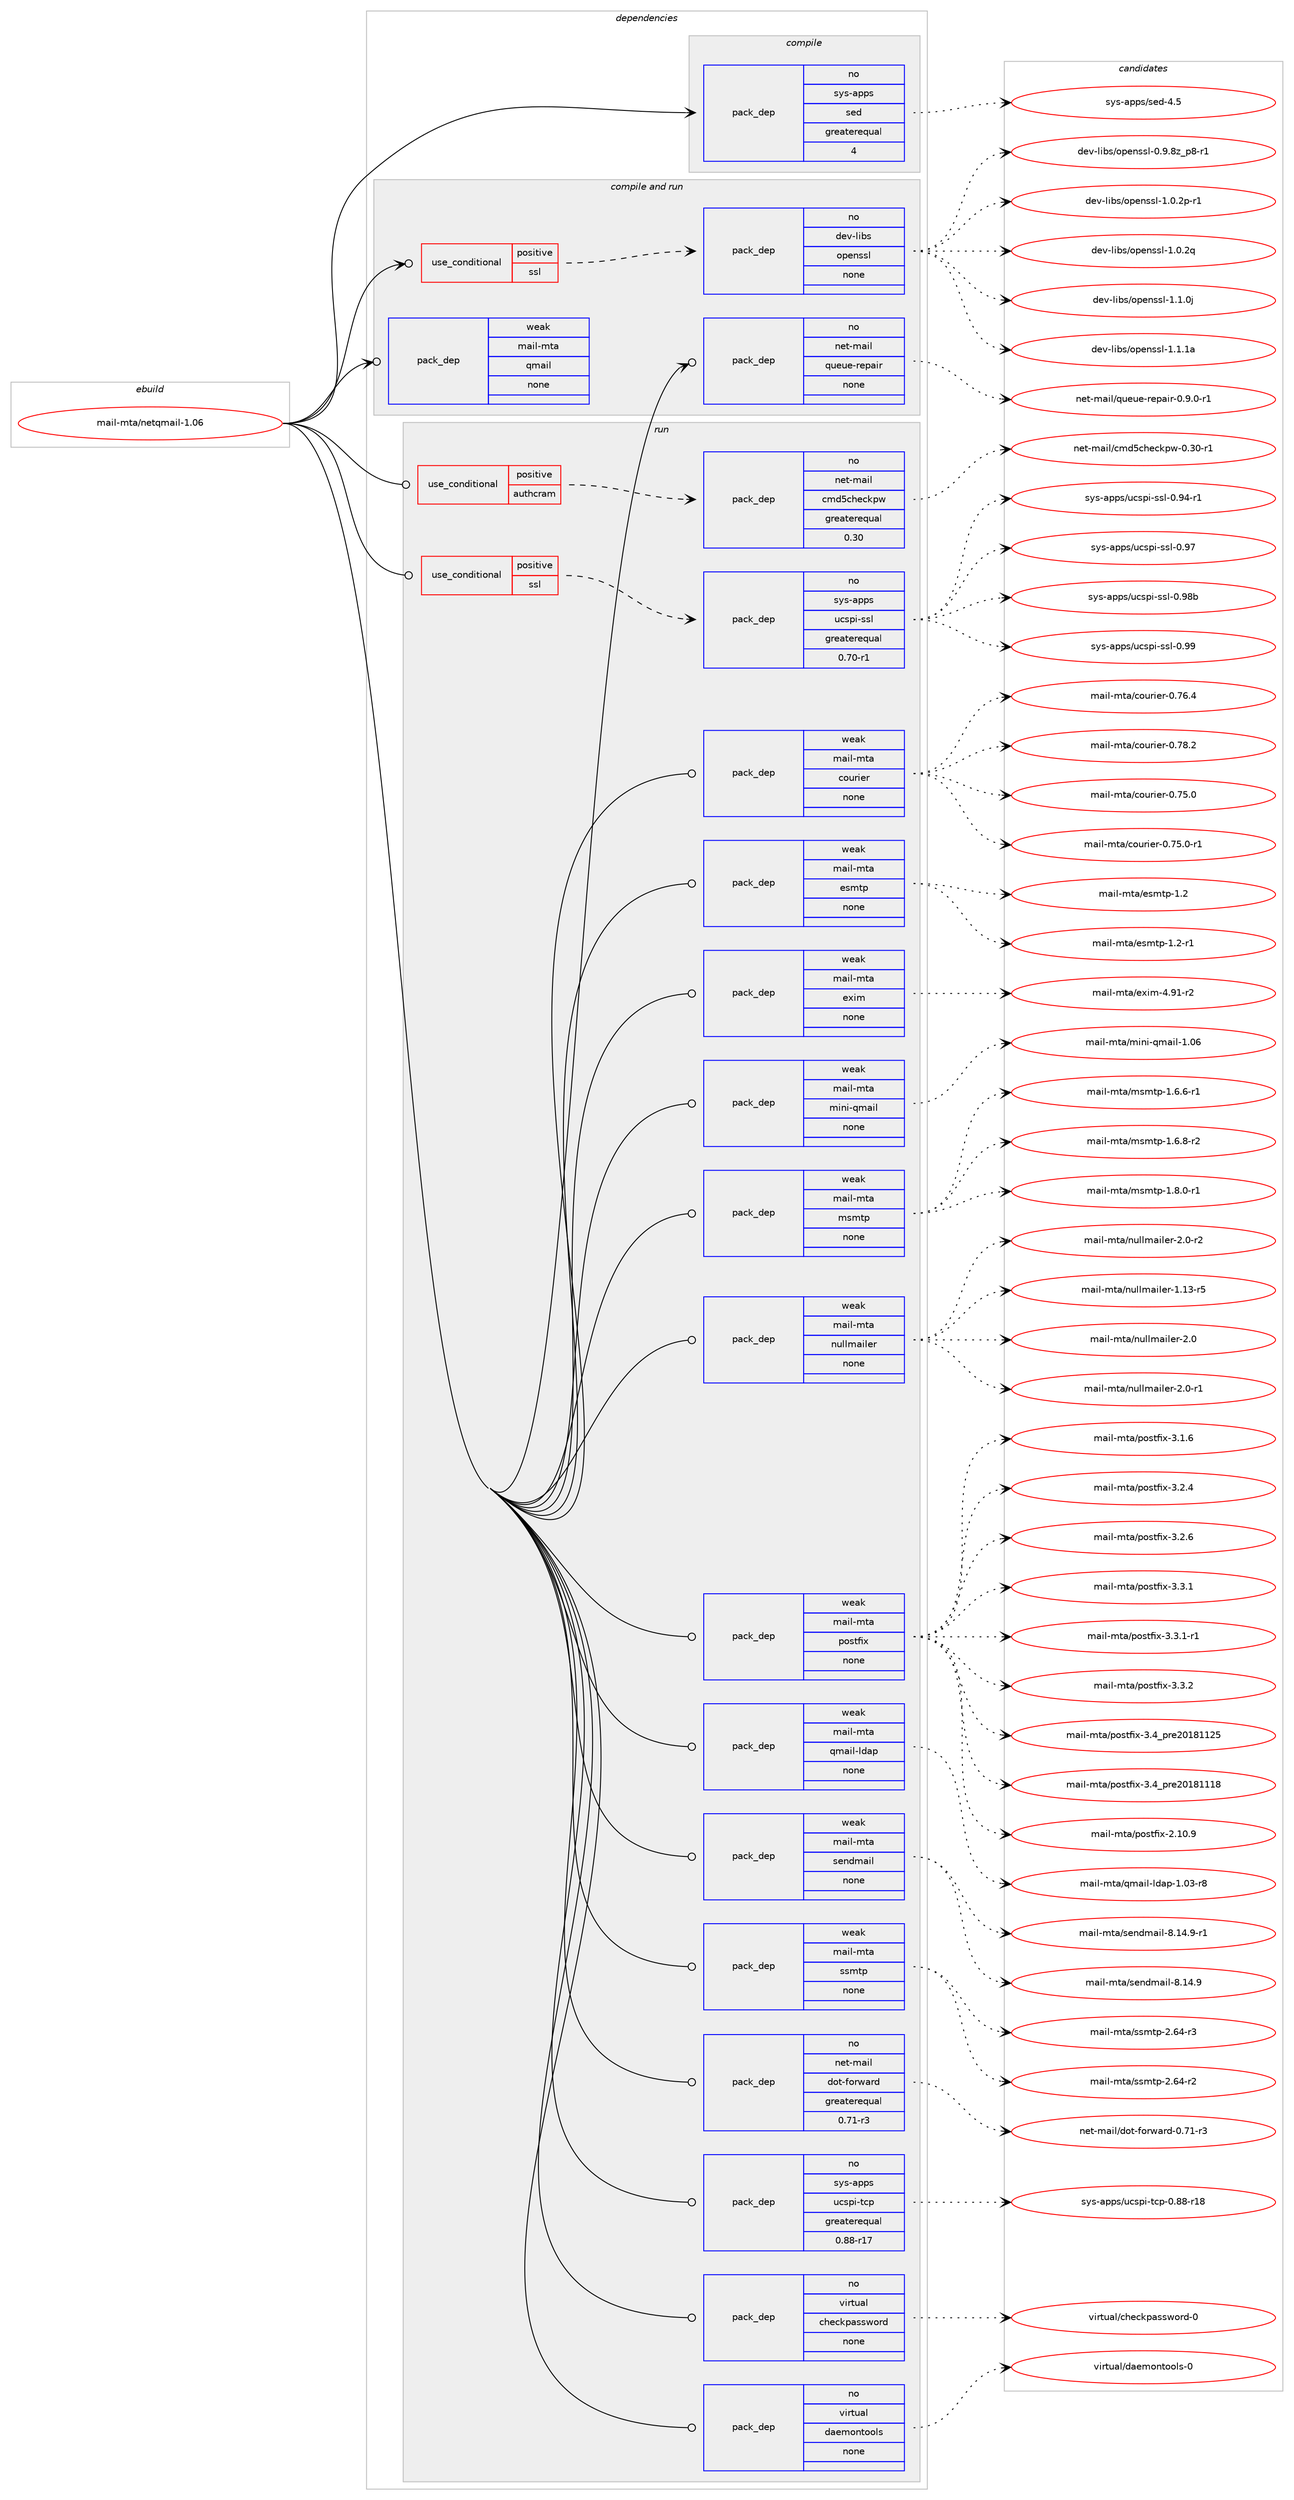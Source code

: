 digraph prolog {

# *************
# Graph options
# *************

newrank=true;
concentrate=true;
compound=true;
graph [rankdir=LR,fontname=Helvetica,fontsize=10,ranksep=1.5];#, ranksep=2.5, nodesep=0.2];
edge  [arrowhead=vee];
node  [fontname=Helvetica,fontsize=10];

# **********
# The ebuild
# **********

subgraph cluster_leftcol {
color=gray;
rank=same;
label=<<i>ebuild</i>>;
id [label="mail-mta/netqmail-1.06", color=red, width=4, href="../mail-mta/netqmail-1.06.svg"];
}

# ****************
# The dependencies
# ****************

subgraph cluster_midcol {
color=gray;
label=<<i>dependencies</i>>;
subgraph cluster_compile {
fillcolor="#eeeeee";
style=filled;
label=<<i>compile</i>>;
subgraph pack3429 {
dependency4149 [label=<<TABLE BORDER="0" CELLBORDER="1" CELLSPACING="0" CELLPADDING="4" WIDTH="220"><TR><TD ROWSPAN="6" CELLPADDING="30">pack_dep</TD></TR><TR><TD WIDTH="110">no</TD></TR><TR><TD>sys-apps</TD></TR><TR><TD>sed</TD></TR><TR><TD>greaterequal</TD></TR><TR><TD>4</TD></TR></TABLE>>, shape=none, color=blue];
}
id:e -> dependency4149:w [weight=20,style="solid",arrowhead="vee"];
}
subgraph cluster_compileandrun {
fillcolor="#eeeeee";
style=filled;
label=<<i>compile and run</i>>;
subgraph cond610 {
dependency4150 [label=<<TABLE BORDER="0" CELLBORDER="1" CELLSPACING="0" CELLPADDING="4"><TR><TD ROWSPAN="3" CELLPADDING="10">use_conditional</TD></TR><TR><TD>positive</TD></TR><TR><TD>ssl</TD></TR></TABLE>>, shape=none, color=red];
subgraph pack3430 {
dependency4151 [label=<<TABLE BORDER="0" CELLBORDER="1" CELLSPACING="0" CELLPADDING="4" WIDTH="220"><TR><TD ROWSPAN="6" CELLPADDING="30">pack_dep</TD></TR><TR><TD WIDTH="110">no</TD></TR><TR><TD>dev-libs</TD></TR><TR><TD>openssl</TD></TR><TR><TD>none</TD></TR><TR><TD></TD></TR></TABLE>>, shape=none, color=blue];
}
dependency4150:e -> dependency4151:w [weight=20,style="dashed",arrowhead="vee"];
}
id:e -> dependency4150:w [weight=20,style="solid",arrowhead="odotvee"];
subgraph pack3431 {
dependency4152 [label=<<TABLE BORDER="0" CELLBORDER="1" CELLSPACING="0" CELLPADDING="4" WIDTH="220"><TR><TD ROWSPAN="6" CELLPADDING="30">pack_dep</TD></TR><TR><TD WIDTH="110">no</TD></TR><TR><TD>net-mail</TD></TR><TR><TD>queue-repair</TD></TR><TR><TD>none</TD></TR><TR><TD></TD></TR></TABLE>>, shape=none, color=blue];
}
id:e -> dependency4152:w [weight=20,style="solid",arrowhead="odotvee"];
subgraph pack3432 {
dependency4153 [label=<<TABLE BORDER="0" CELLBORDER="1" CELLSPACING="0" CELLPADDING="4" WIDTH="220"><TR><TD ROWSPAN="6" CELLPADDING="30">pack_dep</TD></TR><TR><TD WIDTH="110">weak</TD></TR><TR><TD>mail-mta</TD></TR><TR><TD>qmail</TD></TR><TR><TD>none</TD></TR><TR><TD></TD></TR></TABLE>>, shape=none, color=blue];
}
id:e -> dependency4153:w [weight=20,style="solid",arrowhead="odotvee"];
}
subgraph cluster_run {
fillcolor="#eeeeee";
style=filled;
label=<<i>run</i>>;
subgraph cond611 {
dependency4154 [label=<<TABLE BORDER="0" CELLBORDER="1" CELLSPACING="0" CELLPADDING="4"><TR><TD ROWSPAN="3" CELLPADDING="10">use_conditional</TD></TR><TR><TD>positive</TD></TR><TR><TD>authcram</TD></TR></TABLE>>, shape=none, color=red];
subgraph pack3433 {
dependency4155 [label=<<TABLE BORDER="0" CELLBORDER="1" CELLSPACING="0" CELLPADDING="4" WIDTH="220"><TR><TD ROWSPAN="6" CELLPADDING="30">pack_dep</TD></TR><TR><TD WIDTH="110">no</TD></TR><TR><TD>net-mail</TD></TR><TR><TD>cmd5checkpw</TD></TR><TR><TD>greaterequal</TD></TR><TR><TD>0.30</TD></TR></TABLE>>, shape=none, color=blue];
}
dependency4154:e -> dependency4155:w [weight=20,style="dashed",arrowhead="vee"];
}
id:e -> dependency4154:w [weight=20,style="solid",arrowhead="odot"];
subgraph cond612 {
dependency4156 [label=<<TABLE BORDER="0" CELLBORDER="1" CELLSPACING="0" CELLPADDING="4"><TR><TD ROWSPAN="3" CELLPADDING="10">use_conditional</TD></TR><TR><TD>positive</TD></TR><TR><TD>ssl</TD></TR></TABLE>>, shape=none, color=red];
subgraph pack3434 {
dependency4157 [label=<<TABLE BORDER="0" CELLBORDER="1" CELLSPACING="0" CELLPADDING="4" WIDTH="220"><TR><TD ROWSPAN="6" CELLPADDING="30">pack_dep</TD></TR><TR><TD WIDTH="110">no</TD></TR><TR><TD>sys-apps</TD></TR><TR><TD>ucspi-ssl</TD></TR><TR><TD>greaterequal</TD></TR><TR><TD>0.70-r1</TD></TR></TABLE>>, shape=none, color=blue];
}
dependency4156:e -> dependency4157:w [weight=20,style="dashed",arrowhead="vee"];
}
id:e -> dependency4156:w [weight=20,style="solid",arrowhead="odot"];
subgraph pack3435 {
dependency4158 [label=<<TABLE BORDER="0" CELLBORDER="1" CELLSPACING="0" CELLPADDING="4" WIDTH="220"><TR><TD ROWSPAN="6" CELLPADDING="30">pack_dep</TD></TR><TR><TD WIDTH="110">no</TD></TR><TR><TD>net-mail</TD></TR><TR><TD>dot-forward</TD></TR><TR><TD>greaterequal</TD></TR><TR><TD>0.71-r3</TD></TR></TABLE>>, shape=none, color=blue];
}
id:e -> dependency4158:w [weight=20,style="solid",arrowhead="odot"];
subgraph pack3436 {
dependency4159 [label=<<TABLE BORDER="0" CELLBORDER="1" CELLSPACING="0" CELLPADDING="4" WIDTH="220"><TR><TD ROWSPAN="6" CELLPADDING="30">pack_dep</TD></TR><TR><TD WIDTH="110">no</TD></TR><TR><TD>sys-apps</TD></TR><TR><TD>ucspi-tcp</TD></TR><TR><TD>greaterequal</TD></TR><TR><TD>0.88-r17</TD></TR></TABLE>>, shape=none, color=blue];
}
id:e -> dependency4159:w [weight=20,style="solid",arrowhead="odot"];
subgraph pack3437 {
dependency4160 [label=<<TABLE BORDER="0" CELLBORDER="1" CELLSPACING="0" CELLPADDING="4" WIDTH="220"><TR><TD ROWSPAN="6" CELLPADDING="30">pack_dep</TD></TR><TR><TD WIDTH="110">no</TD></TR><TR><TD>virtual</TD></TR><TR><TD>checkpassword</TD></TR><TR><TD>none</TD></TR><TR><TD></TD></TR></TABLE>>, shape=none, color=blue];
}
id:e -> dependency4160:w [weight=20,style="solid",arrowhead="odot"];
subgraph pack3438 {
dependency4161 [label=<<TABLE BORDER="0" CELLBORDER="1" CELLSPACING="0" CELLPADDING="4" WIDTH="220"><TR><TD ROWSPAN="6" CELLPADDING="30">pack_dep</TD></TR><TR><TD WIDTH="110">no</TD></TR><TR><TD>virtual</TD></TR><TR><TD>daemontools</TD></TR><TR><TD>none</TD></TR><TR><TD></TD></TR></TABLE>>, shape=none, color=blue];
}
id:e -> dependency4161:w [weight=20,style="solid",arrowhead="odot"];
subgraph pack3439 {
dependency4162 [label=<<TABLE BORDER="0" CELLBORDER="1" CELLSPACING="0" CELLPADDING="4" WIDTH="220"><TR><TD ROWSPAN="6" CELLPADDING="30">pack_dep</TD></TR><TR><TD WIDTH="110">weak</TD></TR><TR><TD>mail-mta</TD></TR><TR><TD>courier</TD></TR><TR><TD>none</TD></TR><TR><TD></TD></TR></TABLE>>, shape=none, color=blue];
}
id:e -> dependency4162:w [weight=20,style="solid",arrowhead="odot"];
subgraph pack3440 {
dependency4163 [label=<<TABLE BORDER="0" CELLBORDER="1" CELLSPACING="0" CELLPADDING="4" WIDTH="220"><TR><TD ROWSPAN="6" CELLPADDING="30">pack_dep</TD></TR><TR><TD WIDTH="110">weak</TD></TR><TR><TD>mail-mta</TD></TR><TR><TD>esmtp</TD></TR><TR><TD>none</TD></TR><TR><TD></TD></TR></TABLE>>, shape=none, color=blue];
}
id:e -> dependency4163:w [weight=20,style="solid",arrowhead="odot"];
subgraph pack3441 {
dependency4164 [label=<<TABLE BORDER="0" CELLBORDER="1" CELLSPACING="0" CELLPADDING="4" WIDTH="220"><TR><TD ROWSPAN="6" CELLPADDING="30">pack_dep</TD></TR><TR><TD WIDTH="110">weak</TD></TR><TR><TD>mail-mta</TD></TR><TR><TD>exim</TD></TR><TR><TD>none</TD></TR><TR><TD></TD></TR></TABLE>>, shape=none, color=blue];
}
id:e -> dependency4164:w [weight=20,style="solid",arrowhead="odot"];
subgraph pack3442 {
dependency4165 [label=<<TABLE BORDER="0" CELLBORDER="1" CELLSPACING="0" CELLPADDING="4" WIDTH="220"><TR><TD ROWSPAN="6" CELLPADDING="30">pack_dep</TD></TR><TR><TD WIDTH="110">weak</TD></TR><TR><TD>mail-mta</TD></TR><TR><TD>mini-qmail</TD></TR><TR><TD>none</TD></TR><TR><TD></TD></TR></TABLE>>, shape=none, color=blue];
}
id:e -> dependency4165:w [weight=20,style="solid",arrowhead="odot"];
subgraph pack3443 {
dependency4166 [label=<<TABLE BORDER="0" CELLBORDER="1" CELLSPACING="0" CELLPADDING="4" WIDTH="220"><TR><TD ROWSPAN="6" CELLPADDING="30">pack_dep</TD></TR><TR><TD WIDTH="110">weak</TD></TR><TR><TD>mail-mta</TD></TR><TR><TD>msmtp</TD></TR><TR><TD>none</TD></TR><TR><TD></TD></TR></TABLE>>, shape=none, color=blue];
}
id:e -> dependency4166:w [weight=20,style="solid",arrowhead="odot"];
subgraph pack3444 {
dependency4167 [label=<<TABLE BORDER="0" CELLBORDER="1" CELLSPACING="0" CELLPADDING="4" WIDTH="220"><TR><TD ROWSPAN="6" CELLPADDING="30">pack_dep</TD></TR><TR><TD WIDTH="110">weak</TD></TR><TR><TD>mail-mta</TD></TR><TR><TD>nullmailer</TD></TR><TR><TD>none</TD></TR><TR><TD></TD></TR></TABLE>>, shape=none, color=blue];
}
id:e -> dependency4167:w [weight=20,style="solid",arrowhead="odot"];
subgraph pack3445 {
dependency4168 [label=<<TABLE BORDER="0" CELLBORDER="1" CELLSPACING="0" CELLPADDING="4" WIDTH="220"><TR><TD ROWSPAN="6" CELLPADDING="30">pack_dep</TD></TR><TR><TD WIDTH="110">weak</TD></TR><TR><TD>mail-mta</TD></TR><TR><TD>postfix</TD></TR><TR><TD>none</TD></TR><TR><TD></TD></TR></TABLE>>, shape=none, color=blue];
}
id:e -> dependency4168:w [weight=20,style="solid",arrowhead="odot"];
subgraph pack3446 {
dependency4169 [label=<<TABLE BORDER="0" CELLBORDER="1" CELLSPACING="0" CELLPADDING="4" WIDTH="220"><TR><TD ROWSPAN="6" CELLPADDING="30">pack_dep</TD></TR><TR><TD WIDTH="110">weak</TD></TR><TR><TD>mail-mta</TD></TR><TR><TD>qmail-ldap</TD></TR><TR><TD>none</TD></TR><TR><TD></TD></TR></TABLE>>, shape=none, color=blue];
}
id:e -> dependency4169:w [weight=20,style="solid",arrowhead="odot"];
subgraph pack3447 {
dependency4170 [label=<<TABLE BORDER="0" CELLBORDER="1" CELLSPACING="0" CELLPADDING="4" WIDTH="220"><TR><TD ROWSPAN="6" CELLPADDING="30">pack_dep</TD></TR><TR><TD WIDTH="110">weak</TD></TR><TR><TD>mail-mta</TD></TR><TR><TD>sendmail</TD></TR><TR><TD>none</TD></TR><TR><TD></TD></TR></TABLE>>, shape=none, color=blue];
}
id:e -> dependency4170:w [weight=20,style="solid",arrowhead="odot"];
subgraph pack3448 {
dependency4171 [label=<<TABLE BORDER="0" CELLBORDER="1" CELLSPACING="0" CELLPADDING="4" WIDTH="220"><TR><TD ROWSPAN="6" CELLPADDING="30">pack_dep</TD></TR><TR><TD WIDTH="110">weak</TD></TR><TR><TD>mail-mta</TD></TR><TR><TD>ssmtp</TD></TR><TR><TD>none</TD></TR><TR><TD></TD></TR></TABLE>>, shape=none, color=blue];
}
id:e -> dependency4171:w [weight=20,style="solid",arrowhead="odot"];
}
}

# **************
# The candidates
# **************

subgraph cluster_choices {
rank=same;
color=gray;
label=<<i>candidates</i>>;

subgraph choice3429 {
color=black;
nodesep=1;
choice11512111545971121121154711510110045524653 [label="sys-apps/sed-4.5", color=red, width=4,href="../sys-apps/sed-4.5.svg"];
dependency4149:e -> choice11512111545971121121154711510110045524653:w [style=dotted,weight="100"];
}
subgraph choice3430 {
color=black;
nodesep=1;
choice10010111845108105981154711111210111011511510845484657465612295112564511449 [label="dev-libs/openssl-0.9.8z_p8-r1", color=red, width=4,href="../dev-libs/openssl-0.9.8z_p8-r1.svg"];
choice1001011184510810598115471111121011101151151084549464846501124511449 [label="dev-libs/openssl-1.0.2p-r1", color=red, width=4,href="../dev-libs/openssl-1.0.2p-r1.svg"];
choice100101118451081059811547111112101110115115108454946484650113 [label="dev-libs/openssl-1.0.2q", color=red, width=4,href="../dev-libs/openssl-1.0.2q.svg"];
choice100101118451081059811547111112101110115115108454946494648106 [label="dev-libs/openssl-1.1.0j", color=red, width=4,href="../dev-libs/openssl-1.1.0j.svg"];
choice10010111845108105981154711111210111011511510845494649464997 [label="dev-libs/openssl-1.1.1a", color=red, width=4,href="../dev-libs/openssl-1.1.1a.svg"];
dependency4151:e -> choice10010111845108105981154711111210111011511510845484657465612295112564511449:w [style=dotted,weight="100"];
dependency4151:e -> choice1001011184510810598115471111121011101151151084549464846501124511449:w [style=dotted,weight="100"];
dependency4151:e -> choice100101118451081059811547111112101110115115108454946484650113:w [style=dotted,weight="100"];
dependency4151:e -> choice100101118451081059811547111112101110115115108454946494648106:w [style=dotted,weight="100"];
dependency4151:e -> choice10010111845108105981154711111210111011511510845494649464997:w [style=dotted,weight="100"];
}
subgraph choice3431 {
color=black;
nodesep=1;
choice11010111645109971051084711311710111710145114101112971051144548465746484511449 [label="net-mail/queue-repair-0.9.0-r1", color=red, width=4,href="../net-mail/queue-repair-0.9.0-r1.svg"];
dependency4152:e -> choice11010111645109971051084711311710111710145114101112971051144548465746484511449:w [style=dotted,weight="100"];
}
subgraph choice3432 {
color=black;
nodesep=1;
}
subgraph choice3433 {
color=black;
nodesep=1;
choice1101011164510997105108479910910053991041019910711211945484651484511449 [label="net-mail/cmd5checkpw-0.30-r1", color=red, width=4,href="../net-mail/cmd5checkpw-0.30-r1.svg"];
dependency4155:e -> choice1101011164510997105108479910910053991041019910711211945484651484511449:w [style=dotted,weight="100"];
}
subgraph choice3434 {
color=black;
nodesep=1;
choice115121115459711211211547117991151121054511511510845484657524511449 [label="sys-apps/ucspi-ssl-0.94-r1", color=red, width=4,href="../sys-apps/ucspi-ssl-0.94-r1.svg"];
choice11512111545971121121154711799115112105451151151084548465755 [label="sys-apps/ucspi-ssl-0.97", color=red, width=4,href="../sys-apps/ucspi-ssl-0.97.svg"];
choice1151211154597112112115471179911511210545115115108454846575698 [label="sys-apps/ucspi-ssl-0.98b", color=red, width=4,href="../sys-apps/ucspi-ssl-0.98b.svg"];
choice11512111545971121121154711799115112105451151151084548465757 [label="sys-apps/ucspi-ssl-0.99", color=red, width=4,href="../sys-apps/ucspi-ssl-0.99.svg"];
dependency4157:e -> choice115121115459711211211547117991151121054511511510845484657524511449:w [style=dotted,weight="100"];
dependency4157:e -> choice11512111545971121121154711799115112105451151151084548465755:w [style=dotted,weight="100"];
dependency4157:e -> choice1151211154597112112115471179911511210545115115108454846575698:w [style=dotted,weight="100"];
dependency4157:e -> choice11512111545971121121154711799115112105451151151084548465757:w [style=dotted,weight="100"];
}
subgraph choice3435 {
color=black;
nodesep=1;
choice110101116451099710510847100111116451021111141199711410045484655494511451 [label="net-mail/dot-forward-0.71-r3", color=red, width=4,href="../net-mail/dot-forward-0.71-r3.svg"];
dependency4158:e -> choice110101116451099710510847100111116451021111141199711410045484655494511451:w [style=dotted,weight="100"];
}
subgraph choice3436 {
color=black;
nodesep=1;
choice1151211154597112112115471179911511210545116991124548465656451144956 [label="sys-apps/ucspi-tcp-0.88-r18", color=red, width=4,href="../sys-apps/ucspi-tcp-0.88-r18.svg"];
dependency4159:e -> choice1151211154597112112115471179911511210545116991124548465656451144956:w [style=dotted,weight="100"];
}
subgraph choice3437 {
color=black;
nodesep=1;
choice11810511411611797108479910410199107112971151151191111141004548 [label="virtual/checkpassword-0", color=red, width=4,href="../virtual/checkpassword-0.svg"];
dependency4160:e -> choice11810511411611797108479910410199107112971151151191111141004548:w [style=dotted,weight="100"];
}
subgraph choice3438 {
color=black;
nodesep=1;
choice1181051141161179710847100971011091111101161111111081154548 [label="virtual/daemontools-0", color=red, width=4,href="../virtual/daemontools-0.svg"];
dependency4161:e -> choice1181051141161179710847100971011091111101161111111081154548:w [style=dotted,weight="100"];
}
subgraph choice3439 {
color=black;
nodesep=1;
choice109971051084510911697479911111711410510111445484655534648 [label="mail-mta/courier-0.75.0", color=red, width=4,href="../mail-mta/courier-0.75.0.svg"];
choice1099710510845109116974799111117114105101114454846555346484511449 [label="mail-mta/courier-0.75.0-r1", color=red, width=4,href="../mail-mta/courier-0.75.0-r1.svg"];
choice109971051084510911697479911111711410510111445484655544652 [label="mail-mta/courier-0.76.4", color=red, width=4,href="../mail-mta/courier-0.76.4.svg"];
choice109971051084510911697479911111711410510111445484655564650 [label="mail-mta/courier-0.78.2", color=red, width=4,href="../mail-mta/courier-0.78.2.svg"];
dependency4162:e -> choice109971051084510911697479911111711410510111445484655534648:w [style=dotted,weight="100"];
dependency4162:e -> choice1099710510845109116974799111117114105101114454846555346484511449:w [style=dotted,weight="100"];
dependency4162:e -> choice109971051084510911697479911111711410510111445484655544652:w [style=dotted,weight="100"];
dependency4162:e -> choice109971051084510911697479911111711410510111445484655564650:w [style=dotted,weight="100"];
}
subgraph choice3440 {
color=black;
nodesep=1;
choice1099710510845109116974710111510911611245494650 [label="mail-mta/esmtp-1.2", color=red, width=4,href="../mail-mta/esmtp-1.2.svg"];
choice10997105108451091169747101115109116112454946504511449 [label="mail-mta/esmtp-1.2-r1", color=red, width=4,href="../mail-mta/esmtp-1.2-r1.svg"];
dependency4163:e -> choice1099710510845109116974710111510911611245494650:w [style=dotted,weight="100"];
dependency4163:e -> choice10997105108451091169747101115109116112454946504511449:w [style=dotted,weight="100"];
}
subgraph choice3441 {
color=black;
nodesep=1;
choice1099710510845109116974710112010510945524657494511450 [label="mail-mta/exim-4.91-r2", color=red, width=4,href="../mail-mta/exim-4.91-r2.svg"];
dependency4164:e -> choice1099710510845109116974710112010510945524657494511450:w [style=dotted,weight="100"];
}
subgraph choice3442 {
color=black;
nodesep=1;
choice1099710510845109116974710910511010545113109971051084549464854 [label="mail-mta/mini-qmail-1.06", color=red, width=4,href="../mail-mta/mini-qmail-1.06.svg"];
dependency4165:e -> choice1099710510845109116974710910511010545113109971051084549464854:w [style=dotted,weight="100"];
}
subgraph choice3443 {
color=black;
nodesep=1;
choice109971051084510911697471091151091161124549465446544511449 [label="mail-mta/msmtp-1.6.6-r1", color=red, width=4,href="../mail-mta/msmtp-1.6.6-r1.svg"];
choice109971051084510911697471091151091161124549465446564511450 [label="mail-mta/msmtp-1.6.8-r2", color=red, width=4,href="../mail-mta/msmtp-1.6.8-r2.svg"];
choice109971051084510911697471091151091161124549465646484511449 [label="mail-mta/msmtp-1.8.0-r1", color=red, width=4,href="../mail-mta/msmtp-1.8.0-r1.svg"];
dependency4166:e -> choice109971051084510911697471091151091161124549465446544511449:w [style=dotted,weight="100"];
dependency4166:e -> choice109971051084510911697471091151091161124549465446564511450:w [style=dotted,weight="100"];
dependency4166:e -> choice109971051084510911697471091151091161124549465646484511449:w [style=dotted,weight="100"];
}
subgraph choice3444 {
color=black;
nodesep=1;
choice109971051084510911697471101171081081099710510810111445494649514511453 [label="mail-mta/nullmailer-1.13-r5", color=red, width=4,href="../mail-mta/nullmailer-1.13-r5.svg"];
choice109971051084510911697471101171081081099710510810111445504648 [label="mail-mta/nullmailer-2.0", color=red, width=4,href="../mail-mta/nullmailer-2.0.svg"];
choice1099710510845109116974711011710810810997105108101114455046484511449 [label="mail-mta/nullmailer-2.0-r1", color=red, width=4,href="../mail-mta/nullmailer-2.0-r1.svg"];
choice1099710510845109116974711011710810810997105108101114455046484511450 [label="mail-mta/nullmailer-2.0-r2", color=red, width=4,href="../mail-mta/nullmailer-2.0-r2.svg"];
dependency4167:e -> choice109971051084510911697471101171081081099710510810111445494649514511453:w [style=dotted,weight="100"];
dependency4167:e -> choice109971051084510911697471101171081081099710510810111445504648:w [style=dotted,weight="100"];
dependency4167:e -> choice1099710510845109116974711011710810810997105108101114455046484511449:w [style=dotted,weight="100"];
dependency4167:e -> choice1099710510845109116974711011710810810997105108101114455046484511450:w [style=dotted,weight="100"];
}
subgraph choice3445 {
color=black;
nodesep=1;
choice1099710510845109116974711211111511610210512045514652951121141015048495649494956 [label="mail-mta/postfix-3.4_pre20181118", color=red, width=4,href="../mail-mta/postfix-3.4_pre20181118.svg"];
choice1099710510845109116974711211111511610210512045504649484657 [label="mail-mta/postfix-2.10.9", color=red, width=4,href="../mail-mta/postfix-2.10.9.svg"];
choice10997105108451091169747112111115116102105120455146494654 [label="mail-mta/postfix-3.1.6", color=red, width=4,href="../mail-mta/postfix-3.1.6.svg"];
choice10997105108451091169747112111115116102105120455146504652 [label="mail-mta/postfix-3.2.4", color=red, width=4,href="../mail-mta/postfix-3.2.4.svg"];
choice10997105108451091169747112111115116102105120455146504654 [label="mail-mta/postfix-3.2.6", color=red, width=4,href="../mail-mta/postfix-3.2.6.svg"];
choice10997105108451091169747112111115116102105120455146514649 [label="mail-mta/postfix-3.3.1", color=red, width=4,href="../mail-mta/postfix-3.3.1.svg"];
choice109971051084510911697471121111151161021051204551465146494511449 [label="mail-mta/postfix-3.3.1-r1", color=red, width=4,href="../mail-mta/postfix-3.3.1-r1.svg"];
choice10997105108451091169747112111115116102105120455146514650 [label="mail-mta/postfix-3.3.2", color=red, width=4,href="../mail-mta/postfix-3.3.2.svg"];
choice1099710510845109116974711211111511610210512045514652951121141015048495649495053 [label="mail-mta/postfix-3.4_pre20181125", color=red, width=4,href="../mail-mta/postfix-3.4_pre20181125.svg"];
dependency4168:e -> choice1099710510845109116974711211111511610210512045514652951121141015048495649494956:w [style=dotted,weight="100"];
dependency4168:e -> choice1099710510845109116974711211111511610210512045504649484657:w [style=dotted,weight="100"];
dependency4168:e -> choice10997105108451091169747112111115116102105120455146494654:w [style=dotted,weight="100"];
dependency4168:e -> choice10997105108451091169747112111115116102105120455146504652:w [style=dotted,weight="100"];
dependency4168:e -> choice10997105108451091169747112111115116102105120455146504654:w [style=dotted,weight="100"];
dependency4168:e -> choice10997105108451091169747112111115116102105120455146514649:w [style=dotted,weight="100"];
dependency4168:e -> choice109971051084510911697471121111151161021051204551465146494511449:w [style=dotted,weight="100"];
dependency4168:e -> choice10997105108451091169747112111115116102105120455146514650:w [style=dotted,weight="100"];
dependency4168:e -> choice1099710510845109116974711211111511610210512045514652951121141015048495649495053:w [style=dotted,weight="100"];
}
subgraph choice3446 {
color=black;
nodesep=1;
choice1099710510845109116974711310997105108451081009711245494648514511456 [label="mail-mta/qmail-ldap-1.03-r8", color=red, width=4,href="../mail-mta/qmail-ldap-1.03-r8.svg"];
dependency4169:e -> choice1099710510845109116974711310997105108451081009711245494648514511456:w [style=dotted,weight="100"];
}
subgraph choice3447 {
color=black;
nodesep=1;
choice109971051084510911697471151011101001099710510845564649524657 [label="mail-mta/sendmail-8.14.9", color=red, width=4,href="../mail-mta/sendmail-8.14.9.svg"];
choice1099710510845109116974711510111010010997105108455646495246574511449 [label="mail-mta/sendmail-8.14.9-r1", color=red, width=4,href="../mail-mta/sendmail-8.14.9-r1.svg"];
dependency4170:e -> choice109971051084510911697471151011101001099710510845564649524657:w [style=dotted,weight="100"];
dependency4170:e -> choice1099710510845109116974711510111010010997105108455646495246574511449:w [style=dotted,weight="100"];
}
subgraph choice3448 {
color=black;
nodesep=1;
choice1099710510845109116974711511510911611245504654524511450 [label="mail-mta/ssmtp-2.64-r2", color=red, width=4,href="../mail-mta/ssmtp-2.64-r2.svg"];
choice1099710510845109116974711511510911611245504654524511451 [label="mail-mta/ssmtp-2.64-r3", color=red, width=4,href="../mail-mta/ssmtp-2.64-r3.svg"];
dependency4171:e -> choice1099710510845109116974711511510911611245504654524511450:w [style=dotted,weight="100"];
dependency4171:e -> choice1099710510845109116974711511510911611245504654524511451:w [style=dotted,weight="100"];
}
}

}
